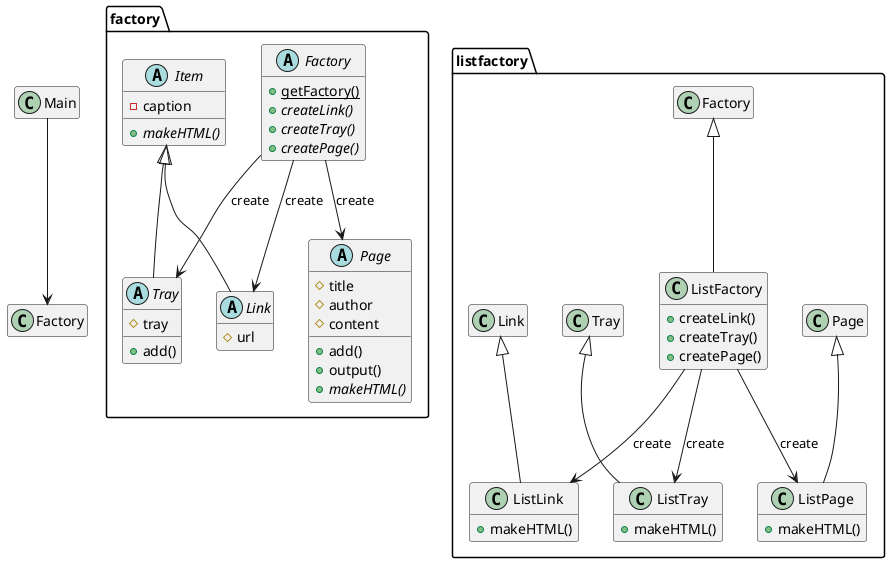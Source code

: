 @startuml

skinparam shadowing false
hide empty methods
hide empty fields

package factory {
    abstract class Factory{
        + {static}getFactory()
        + {abstract}createLink()
        + {abstract}createTray()
        + {abstract}createPage()
    }
    abstract class Item{
        - caption
        + {abstract}makeHTML()
    }
    abstract class Link extends Item {
        # url
    }
    abstract class Page{
        # title
        # author
        # content
        + add()
        + output()
        + {abstract}makeHTML()
    }
    abstract class Tray extends Item {
        # tray
        + add()
    }


    Factory --> Link:create
    Factory --> Tray:create
    Factory --> Page:create
}

package listfactory {
    class ListLink extends Link {
        + makeHTML()
    }
    class ListTray extends Tray {
        + makeHTML()
    }
    class ListPage extends Page {
        + makeHTML()
    }
    class ListFactory extends Factory{
        + createLink()
        + createTray()
        + createPage()
    }
}

class Main

Main --> Factory
ListFactory --> ListLink:create
ListFactory --> ListTray:create
ListFactory --> ListPage:create

@enduml